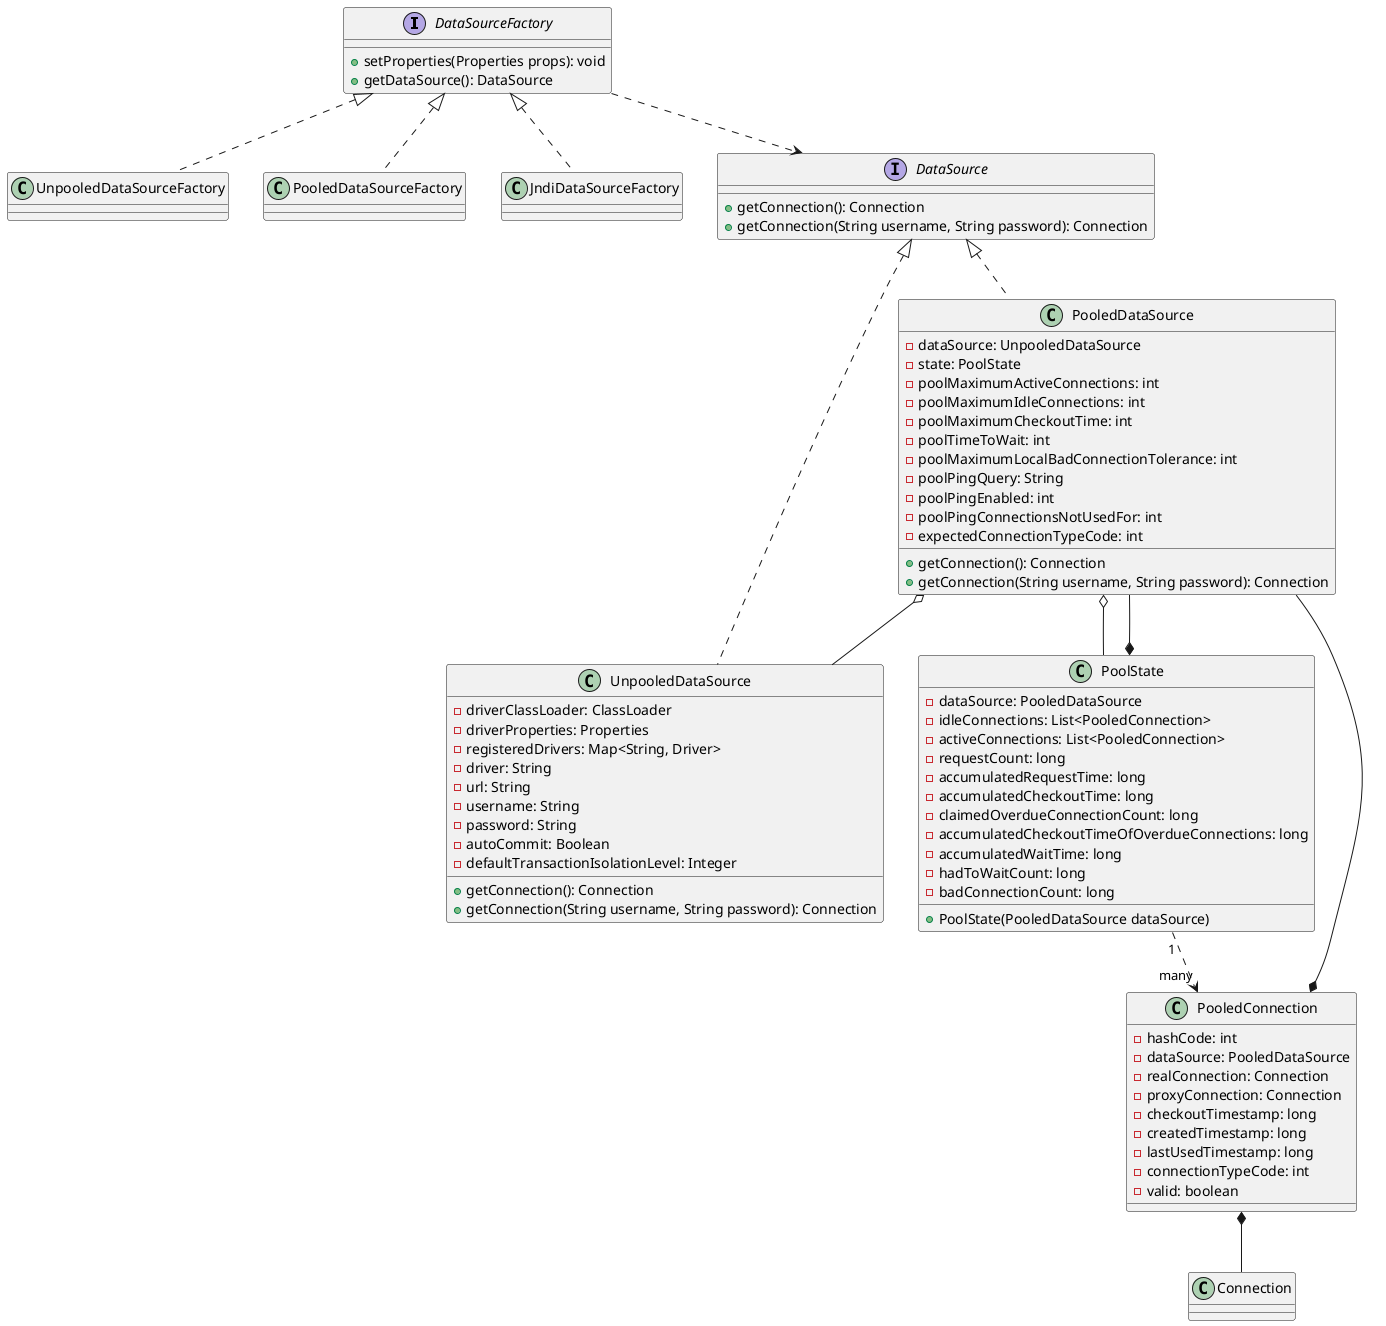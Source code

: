 @startuml


interface DataSourceFactory {
    + setProperties(Properties props): void
    + getDataSource(): DataSource
}

class UnpooledDataSourceFactory {
}

class PooledDataSourceFactory {

}

class JndiDataSourceFactory {

}

DataSourceFactory <|.. UnpooledDataSourceFactory
DataSourceFactory <|.. PooledDataSourceFactory
DataSourceFactory <|.. JndiDataSourceFactory


interface DataSource {
    + getConnection(): Connection
    + getConnection(String username, String password): Connection
}

class UnpooledDataSource {
    - driverClassLoader: ClassLoader
    - driverProperties: Properties
    - registeredDrivers: Map<String, Driver>
    - driver: String
    - url: String
    - username: String
    - password: String
    - autoCommit: Boolean
    - defaultTransactionIsolationLevel: Integer

    + getConnection(): Connection
    + getConnection(String username, String password): Connection
}

class PooledDataSource {
    - dataSource: UnpooledDataSource
    - state: PoolState
    - poolMaximumActiveConnections: int
    - poolMaximumIdleConnections: int
    - poolMaximumCheckoutTime: int
    - poolTimeToWait: int
    - poolMaximumLocalBadConnectionTolerance: int
    - poolPingQuery: String
    - poolPingEnabled: int
    - poolPingConnectionsNotUsedFor: int
    - expectedConnectionTypeCode: int

    + getConnection(): Connection
    + getConnection(String username, String password): Connection
}

class PoolState {
    - dataSource: PooledDataSource
    - idleConnections: List<PooledConnection>
    - activeConnections: List<PooledConnection>
    - requestCount: long
    - accumulatedRequestTime: long
    - accumulatedCheckoutTime: long
    - claimedOverdueConnectionCount: long
    - accumulatedCheckoutTimeOfOverdueConnections: long
    - accumulatedWaitTime: long
    - hadToWaitCount: long
    - badConnectionCount: long

    + PoolState(PooledDataSource dataSource)
}

class PooledConnection {
    - hashCode: int
    - dataSource: PooledDataSource
    - realConnection: Connection
    - proxyConnection: Connection
    - checkoutTimestamp: long
    - createdTimestamp: long
    - lastUsedTimestamp: long
    - connectionTypeCode: int
    - valid: boolean
}


DataSource <|.. UnpooledDataSource
DataSource <|.. PooledDataSource

PooledDataSource o-- UnpooledDataSource
PooledDataSource o-- PoolState
PoolState *-- PooledDataSource

DataSourceFactory ..> DataSource
PoolState "1" ..> "many" PooledConnection

PooledConnection *-- PooledDataSource
PooledConnection *-- Connection

@enduml
